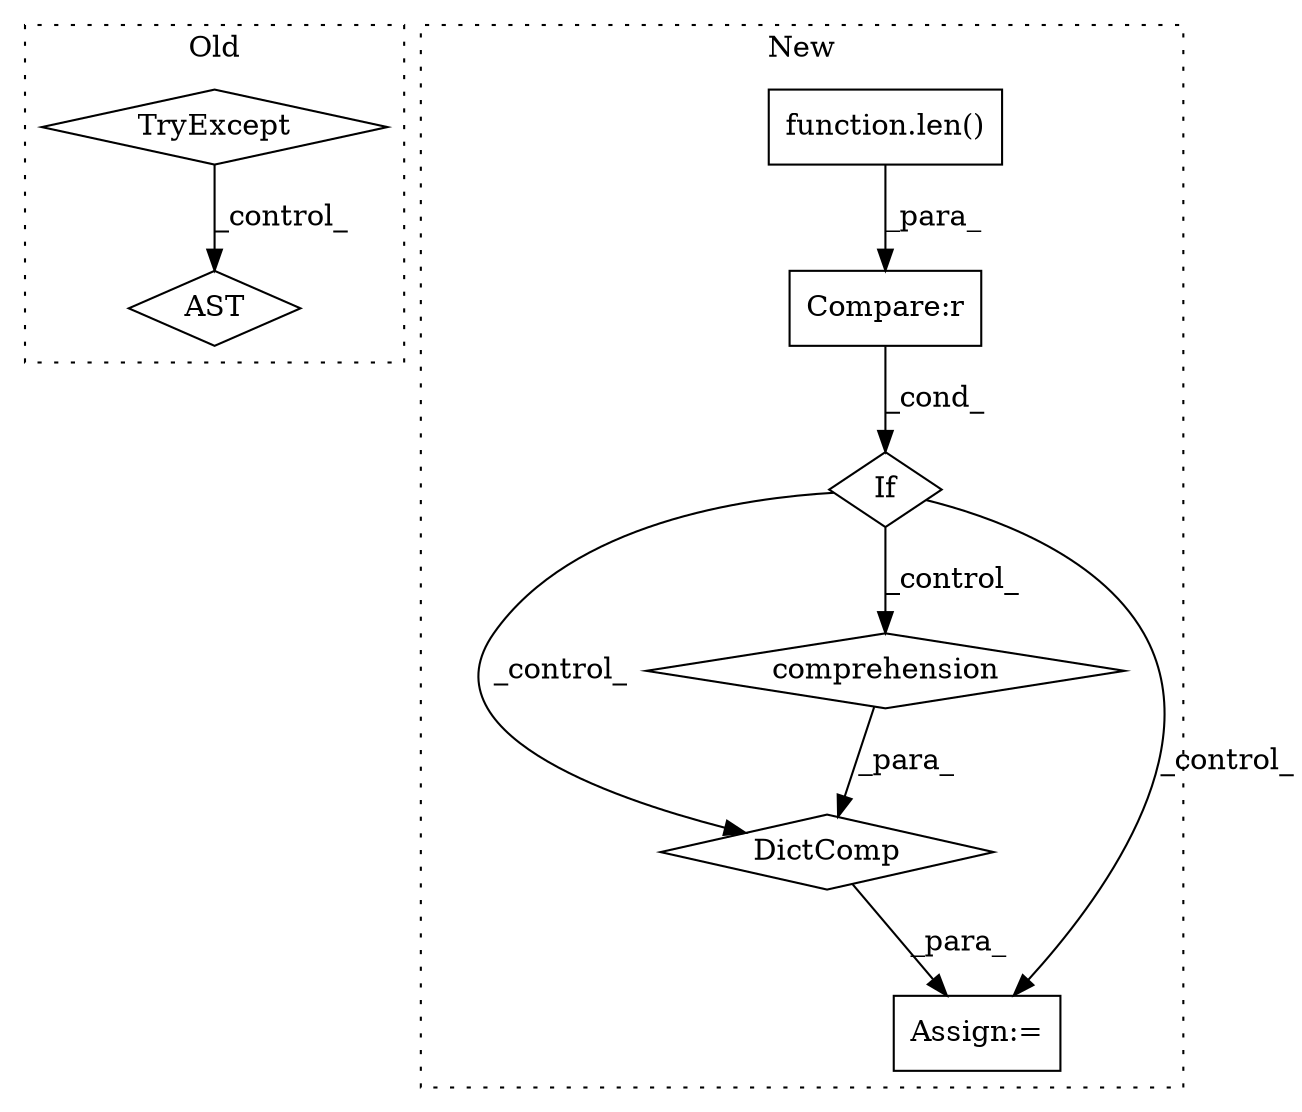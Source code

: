 digraph G {
subgraph cluster0 {
1 [label="TryExcept" a="71" s="8155" l="21" shape="diamond"];
4 [label="AST" a="2" s="9281,0" l="7,0" shape="diamond"];
label = "Old";
style="dotted";
}
subgraph cluster1 {
2 [label="DictComp" a="84" s="10079" l="70" shape="diamond"];
3 [label="comprehension" a="45" s="10085" l="3" shape="diamond"];
5 [label="If" a="96" s="9616" l="3" shape="diamond"];
6 [label="function.len()" a="75" s="9646,9668" l="4,1" shape="box"];
7 [label="Compare:r" a="40" s="9619" l="50" shape="box"];
8 [label="Assign:=" a="68" s="10076" l="3" shape="box"];
label = "New";
style="dotted";
}
1 -> 4 [label="_control_"];
2 -> 8 [label="_para_"];
3 -> 2 [label="_para_"];
5 -> 8 [label="_control_"];
5 -> 2 [label="_control_"];
5 -> 3 [label="_control_"];
6 -> 7 [label="_para_"];
7 -> 5 [label="_cond_"];
}